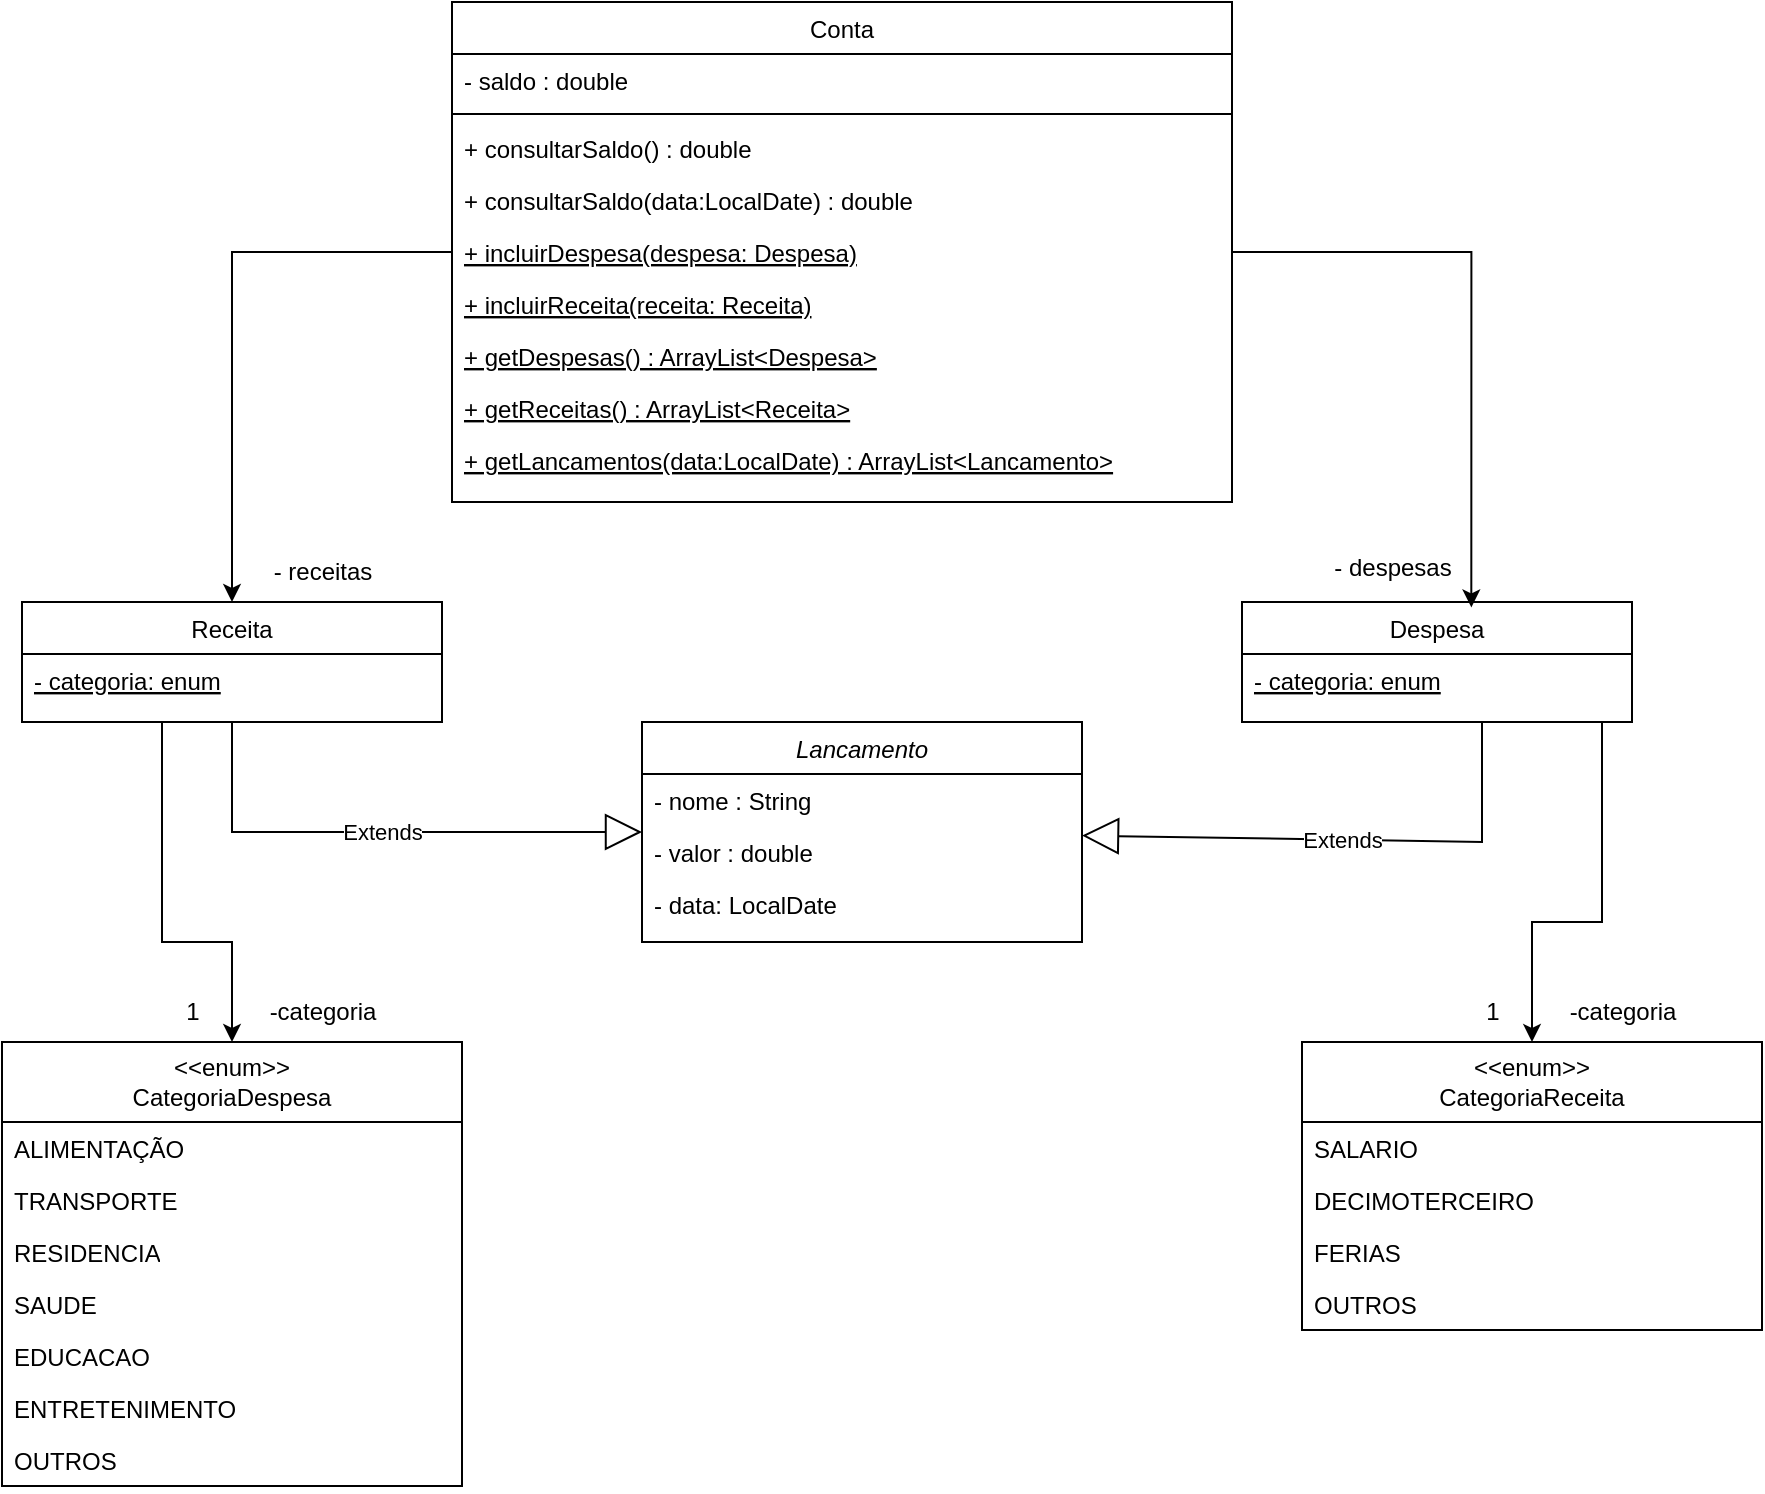 <mxfile version="22.1.3" type="github">
  <diagram id="C5RBs43oDa-KdzZeNtuy" name="Page-1">
    <mxGraphModel dx="2314" dy="820" grid="1" gridSize="10" guides="1" tooltips="1" connect="1" arrows="1" fold="1" page="1" pageScale="1" pageWidth="827" pageHeight="1169" math="0" shadow="0">
      <root>
        <mxCell id="WIyWlLk6GJQsqaUBKTNV-0" />
        <mxCell id="WIyWlLk6GJQsqaUBKTNV-1" parent="WIyWlLk6GJQsqaUBKTNV-0" />
        <mxCell id="zkfFHV4jXpPFQw0GAbJ--0" value="Lancamento" style="swimlane;fontStyle=2;align=center;verticalAlign=top;childLayout=stackLayout;horizontal=1;startSize=26;horizontalStack=0;resizeParent=1;resizeLast=0;collapsible=1;marginBottom=0;rounded=0;shadow=0;strokeWidth=1;" parent="WIyWlLk6GJQsqaUBKTNV-1" vertex="1">
          <mxGeometry x="400" y="490" width="220" height="110" as="geometry">
            <mxRectangle x="230" y="140" width="160" height="26" as="alternateBounds" />
          </mxGeometry>
        </mxCell>
        <mxCell id="zkfFHV4jXpPFQw0GAbJ--1" value="- nome : String" style="text;align=left;verticalAlign=top;spacingLeft=4;spacingRight=4;overflow=hidden;rotatable=0;points=[[0,0.5],[1,0.5]];portConstraint=eastwest;" parent="zkfFHV4jXpPFQw0GAbJ--0" vertex="1">
          <mxGeometry y="26" width="220" height="26" as="geometry" />
        </mxCell>
        <mxCell id="zkfFHV4jXpPFQw0GAbJ--3" value="- valor : double" style="text;align=left;verticalAlign=top;spacingLeft=4;spacingRight=4;overflow=hidden;rotatable=0;points=[[0,0.5],[1,0.5]];portConstraint=eastwest;rounded=0;shadow=0;html=0;" parent="zkfFHV4jXpPFQw0GAbJ--0" vertex="1">
          <mxGeometry y="52" width="220" height="26" as="geometry" />
        </mxCell>
        <mxCell id="HXGNr5RS3PfTCmucjwCu-39" value="- data: LocalDate" style="text;align=left;verticalAlign=top;spacingLeft=4;spacingRight=4;overflow=hidden;rotatable=0;points=[[0,0.5],[1,0.5]];portConstraint=eastwest;rounded=0;shadow=0;html=0;" vertex="1" parent="zkfFHV4jXpPFQw0GAbJ--0">
          <mxGeometry y="78" width="220" height="26" as="geometry" />
        </mxCell>
        <mxCell id="HXGNr5RS3PfTCmucjwCu-95" style="edgeStyle=orthogonalEdgeStyle;rounded=0;orthogonalLoop=1;jettySize=auto;html=1;entryX=0.5;entryY=0;entryDx=0;entryDy=0;" edge="1" parent="WIyWlLk6GJQsqaUBKTNV-1" source="zkfFHV4jXpPFQw0GAbJ--6" target="HXGNr5RS3PfTCmucjwCu-0">
          <mxGeometry relative="1" as="geometry">
            <Array as="points">
              <mxPoint x="160" y="600" />
              <mxPoint x="195" y="600" />
            </Array>
          </mxGeometry>
        </mxCell>
        <mxCell id="zkfFHV4jXpPFQw0GAbJ--6" value="Receita" style="swimlane;fontStyle=0;align=center;verticalAlign=top;childLayout=stackLayout;horizontal=1;startSize=26;horizontalStack=0;resizeParent=1;resizeLast=0;collapsible=1;marginBottom=0;rounded=0;shadow=0;strokeWidth=1;" parent="WIyWlLk6GJQsqaUBKTNV-1" vertex="1">
          <mxGeometry x="90" y="430" width="210" height="60" as="geometry">
            <mxRectangle x="130" y="380" width="160" height="26" as="alternateBounds" />
          </mxGeometry>
        </mxCell>
        <mxCell id="30OZMvbaAdZJWXD5E8_r-4" value="- categoria: enum" style="text;align=left;verticalAlign=top;spacingLeft=4;spacingRight=4;overflow=hidden;rotatable=0;points=[[0,0.5],[1,0.5]];portConstraint=eastwest;fontStyle=4" parent="zkfFHV4jXpPFQw0GAbJ--6" vertex="1">
          <mxGeometry y="26" width="210" height="26" as="geometry" />
        </mxCell>
        <mxCell id="HXGNr5RS3PfTCmucjwCu-93" style="edgeStyle=orthogonalEdgeStyle;rounded=0;orthogonalLoop=1;jettySize=auto;html=1;" edge="1" parent="WIyWlLk6GJQsqaUBKTNV-1" source="zkfFHV4jXpPFQw0GAbJ--13" target="HXGNr5RS3PfTCmucjwCu-4">
          <mxGeometry relative="1" as="geometry">
            <Array as="points">
              <mxPoint x="880" y="590" />
              <mxPoint x="845" y="590" />
            </Array>
          </mxGeometry>
        </mxCell>
        <mxCell id="zkfFHV4jXpPFQw0GAbJ--13" value="Despesa" style="swimlane;fontStyle=0;align=center;verticalAlign=top;childLayout=stackLayout;horizontal=1;startSize=26;horizontalStack=0;resizeParent=1;resizeLast=0;collapsible=1;marginBottom=0;rounded=0;shadow=0;strokeWidth=1;" parent="WIyWlLk6GJQsqaUBKTNV-1" vertex="1">
          <mxGeometry x="700" y="430" width="195" height="60" as="geometry">
            <mxRectangle x="340" y="380" width="170" height="26" as="alternateBounds" />
          </mxGeometry>
        </mxCell>
        <mxCell id="30OZMvbaAdZJWXD5E8_r-3" value="- categoria: enum" style="text;align=left;verticalAlign=top;spacingLeft=4;spacingRight=4;overflow=hidden;rotatable=0;points=[[0,0.5],[1,0.5]];portConstraint=eastwest;fontStyle=4" parent="zkfFHV4jXpPFQw0GAbJ--13" vertex="1">
          <mxGeometry y="26" width="195" height="26" as="geometry" />
        </mxCell>
        <mxCell id="HXGNr5RS3PfTCmucjwCu-83" style="edgeStyle=orthogonalEdgeStyle;rounded=0;orthogonalLoop=1;jettySize=auto;html=1;entryX=0.5;entryY=0;entryDx=0;entryDy=0;" edge="1" parent="WIyWlLk6GJQsqaUBKTNV-1" source="zkfFHV4jXpPFQw0GAbJ--17" target="zkfFHV4jXpPFQw0GAbJ--6">
          <mxGeometry relative="1" as="geometry" />
        </mxCell>
        <mxCell id="zkfFHV4jXpPFQw0GAbJ--17" value="Conta" style="swimlane;fontStyle=0;align=center;verticalAlign=top;childLayout=stackLayout;horizontal=1;startSize=26;horizontalStack=0;resizeParent=1;resizeLast=0;collapsible=1;marginBottom=0;rounded=0;shadow=0;strokeWidth=1;" parent="WIyWlLk6GJQsqaUBKTNV-1" vertex="1">
          <mxGeometry x="305" y="130" width="390" height="250" as="geometry">
            <mxRectangle x="550" y="140" width="160" height="26" as="alternateBounds" />
          </mxGeometry>
        </mxCell>
        <mxCell id="zkfFHV4jXpPFQw0GAbJ--20" value="- saldo : double" style="text;align=left;verticalAlign=top;spacingLeft=4;spacingRight=4;overflow=hidden;rotatable=0;points=[[0,0.5],[1,0.5]];portConstraint=eastwest;rounded=0;shadow=0;html=0;" parent="zkfFHV4jXpPFQw0GAbJ--17" vertex="1">
          <mxGeometry y="26" width="390" height="26" as="geometry" />
        </mxCell>
        <mxCell id="zkfFHV4jXpPFQw0GAbJ--23" value="" style="line;html=1;strokeWidth=1;align=left;verticalAlign=middle;spacingTop=-1;spacingLeft=3;spacingRight=3;rotatable=0;labelPosition=right;points=[];portConstraint=eastwest;" parent="zkfFHV4jXpPFQw0GAbJ--17" vertex="1">
          <mxGeometry y="52" width="390" height="8" as="geometry" />
        </mxCell>
        <mxCell id="HXGNr5RS3PfTCmucjwCu-74" value="+ consultarSaldo() : double" style="text;align=left;verticalAlign=top;spacingLeft=4;spacingRight=4;overflow=hidden;rotatable=0;points=[[0,0.5],[1,0.5]];portConstraint=eastwest;" vertex="1" parent="zkfFHV4jXpPFQw0GAbJ--17">
          <mxGeometry y="60" width="390" height="26" as="geometry" />
        </mxCell>
        <mxCell id="30OZMvbaAdZJWXD5E8_r-8" value="+ consultarSaldo(data:LocalDate) : double" style="text;align=left;verticalAlign=top;spacingLeft=4;spacingRight=4;overflow=hidden;rotatable=0;points=[[0,0.5],[1,0.5]];portConstraint=eastwest;" parent="zkfFHV4jXpPFQw0GAbJ--17" vertex="1">
          <mxGeometry y="86" width="390" height="26" as="geometry" />
        </mxCell>
        <mxCell id="HXGNr5RS3PfTCmucjwCu-34" value="+ incluirDespesa(despesa: Despesa)" style="text;align=left;verticalAlign=top;spacingLeft=4;spacingRight=4;overflow=hidden;rotatable=0;points=[[0,0.5],[1,0.5]];portConstraint=eastwest;fontStyle=4" vertex="1" parent="zkfFHV4jXpPFQw0GAbJ--17">
          <mxGeometry y="112" width="390" height="26" as="geometry" />
        </mxCell>
        <mxCell id="30OZMvbaAdZJWXD5E8_r-11" value="+ incluirReceita(receita: Receita)" style="text;align=left;verticalAlign=top;spacingLeft=4;spacingRight=4;overflow=hidden;rotatable=0;points=[[0,0.5],[1,0.5]];portConstraint=eastwest;fontStyle=4" parent="zkfFHV4jXpPFQw0GAbJ--17" vertex="1">
          <mxGeometry y="138" width="390" height="26" as="geometry" />
        </mxCell>
        <mxCell id="30OZMvbaAdZJWXD5E8_r-12" value="+ getDespesas() : ArrayList&lt;Despesa&gt;" style="text;align=left;verticalAlign=top;spacingLeft=4;spacingRight=4;overflow=hidden;rotatable=0;points=[[0,0.5],[1,0.5]];portConstraint=eastwest;fontStyle=4" parent="zkfFHV4jXpPFQw0GAbJ--17" vertex="1">
          <mxGeometry y="164" width="390" height="26" as="geometry" />
        </mxCell>
        <mxCell id="HXGNr5RS3PfTCmucjwCu-36" value="+ getReceitas() : ArrayList&lt;Receita&gt;" style="text;align=left;verticalAlign=top;spacingLeft=4;spacingRight=4;overflow=hidden;rotatable=0;points=[[0,0.5],[1,0.5]];portConstraint=eastwest;fontStyle=4" vertex="1" parent="zkfFHV4jXpPFQw0GAbJ--17">
          <mxGeometry y="190" width="390" height="26" as="geometry" />
        </mxCell>
        <mxCell id="zkfFHV4jXpPFQw0GAbJ--10" value="+ getLancamentos(data:LocalDate) : ArrayList&lt;Lancamento&gt;" style="text;align=left;verticalAlign=top;spacingLeft=4;spacingRight=4;overflow=hidden;rotatable=0;points=[[0,0.5],[1,0.5]];portConstraint=eastwest;fontStyle=4" parent="zkfFHV4jXpPFQw0GAbJ--17" vertex="1">
          <mxGeometry y="216" width="390" height="26" as="geometry" />
        </mxCell>
        <mxCell id="HXGNr5RS3PfTCmucjwCu-0" value="&lt;div&gt;&amp;lt;&amp;lt;enum&amp;gt;&amp;gt;&lt;/div&gt;&lt;div&gt;CategoriaDespesa&lt;br&gt;&lt;/div&gt;" style="swimlane;fontStyle=0;childLayout=stackLayout;horizontal=1;startSize=40;fillColor=none;horizontalStack=0;resizeParent=1;resizeParentMax=0;resizeLast=0;collapsible=1;marginBottom=0;whiteSpace=wrap;html=1;" vertex="1" parent="WIyWlLk6GJQsqaUBKTNV-1">
          <mxGeometry x="80" y="650" width="230" height="222" as="geometry" />
        </mxCell>
        <mxCell id="HXGNr5RS3PfTCmucjwCu-1" value="ALIMENTAÇÃO" style="text;strokeColor=none;fillColor=none;align=left;verticalAlign=top;spacingLeft=4;spacingRight=4;overflow=hidden;rotatable=0;points=[[0,0.5],[1,0.5]];portConstraint=eastwest;whiteSpace=wrap;html=1;" vertex="1" parent="HXGNr5RS3PfTCmucjwCu-0">
          <mxGeometry y="40" width="230" height="26" as="geometry" />
        </mxCell>
        <mxCell id="HXGNr5RS3PfTCmucjwCu-2" value="TRANSPORTE" style="text;strokeColor=none;fillColor=none;align=left;verticalAlign=top;spacingLeft=4;spacingRight=4;overflow=hidden;rotatable=0;points=[[0,0.5],[1,0.5]];portConstraint=eastwest;whiteSpace=wrap;html=1;" vertex="1" parent="HXGNr5RS3PfTCmucjwCu-0">
          <mxGeometry y="66" width="230" height="26" as="geometry" />
        </mxCell>
        <mxCell id="HXGNr5RS3PfTCmucjwCu-9" value="RESIDENCIA" style="text;strokeColor=none;fillColor=none;align=left;verticalAlign=top;spacingLeft=4;spacingRight=4;overflow=hidden;rotatable=0;points=[[0,0.5],[1,0.5]];portConstraint=eastwest;whiteSpace=wrap;html=1;" vertex="1" parent="HXGNr5RS3PfTCmucjwCu-0">
          <mxGeometry y="92" width="230" height="26" as="geometry" />
        </mxCell>
        <mxCell id="HXGNr5RS3PfTCmucjwCu-10" value="SAUDE" style="text;strokeColor=none;fillColor=none;align=left;verticalAlign=top;spacingLeft=4;spacingRight=4;overflow=hidden;rotatable=0;points=[[0,0.5],[1,0.5]];portConstraint=eastwest;whiteSpace=wrap;html=1;" vertex="1" parent="HXGNr5RS3PfTCmucjwCu-0">
          <mxGeometry y="118" width="230" height="26" as="geometry" />
        </mxCell>
        <mxCell id="HXGNr5RS3PfTCmucjwCu-11" value="EDUCACAO" style="text;strokeColor=none;fillColor=none;align=left;verticalAlign=top;spacingLeft=4;spacingRight=4;overflow=hidden;rotatable=0;points=[[0,0.5],[1,0.5]];portConstraint=eastwest;whiteSpace=wrap;html=1;" vertex="1" parent="HXGNr5RS3PfTCmucjwCu-0">
          <mxGeometry y="144" width="230" height="26" as="geometry" />
        </mxCell>
        <mxCell id="HXGNr5RS3PfTCmucjwCu-12" value="ENTRETENIMENTO" style="text;strokeColor=none;fillColor=none;align=left;verticalAlign=top;spacingLeft=4;spacingRight=4;overflow=hidden;rotatable=0;points=[[0,0.5],[1,0.5]];portConstraint=eastwest;whiteSpace=wrap;html=1;" vertex="1" parent="HXGNr5RS3PfTCmucjwCu-0">
          <mxGeometry y="170" width="230" height="26" as="geometry" />
        </mxCell>
        <mxCell id="HXGNr5RS3PfTCmucjwCu-3" value="OUTROS" style="text;strokeColor=none;fillColor=none;align=left;verticalAlign=top;spacingLeft=4;spacingRight=4;overflow=hidden;rotatable=0;points=[[0,0.5],[1,0.5]];portConstraint=eastwest;whiteSpace=wrap;html=1;" vertex="1" parent="HXGNr5RS3PfTCmucjwCu-0">
          <mxGeometry y="196" width="230" height="26" as="geometry" />
        </mxCell>
        <mxCell id="HXGNr5RS3PfTCmucjwCu-4" value="&lt;div&gt;&amp;lt;&amp;lt;enum&amp;gt;&amp;gt;&lt;/div&gt;&lt;div&gt;CategoriaReceita&lt;br&gt;&lt;/div&gt;" style="swimlane;fontStyle=0;childLayout=stackLayout;horizontal=1;startSize=40;fillColor=none;horizontalStack=0;resizeParent=1;resizeParentMax=0;resizeLast=0;collapsible=1;marginBottom=0;whiteSpace=wrap;html=1;" vertex="1" parent="WIyWlLk6GJQsqaUBKTNV-1">
          <mxGeometry x="730" y="650" width="230" height="144" as="geometry" />
        </mxCell>
        <mxCell id="HXGNr5RS3PfTCmucjwCu-5" value="SALARIO" style="text;strokeColor=none;fillColor=none;align=left;verticalAlign=top;spacingLeft=4;spacingRight=4;overflow=hidden;rotatable=0;points=[[0,0.5],[1,0.5]];portConstraint=eastwest;whiteSpace=wrap;html=1;" vertex="1" parent="HXGNr5RS3PfTCmucjwCu-4">
          <mxGeometry y="40" width="230" height="26" as="geometry" />
        </mxCell>
        <mxCell id="HXGNr5RS3PfTCmucjwCu-6" value="DECIMOTERCEIRO" style="text;strokeColor=none;fillColor=none;align=left;verticalAlign=top;spacingLeft=4;spacingRight=4;overflow=hidden;rotatable=0;points=[[0,0.5],[1,0.5]];portConstraint=eastwest;whiteSpace=wrap;html=1;" vertex="1" parent="HXGNr5RS3PfTCmucjwCu-4">
          <mxGeometry y="66" width="230" height="26" as="geometry" />
        </mxCell>
        <mxCell id="HXGNr5RS3PfTCmucjwCu-7" value="FERIAS" style="text;strokeColor=none;fillColor=none;align=left;verticalAlign=top;spacingLeft=4;spacingRight=4;overflow=hidden;rotatable=0;points=[[0,0.5],[1,0.5]];portConstraint=eastwest;whiteSpace=wrap;html=1;" vertex="1" parent="HXGNr5RS3PfTCmucjwCu-4">
          <mxGeometry y="92" width="230" height="26" as="geometry" />
        </mxCell>
        <mxCell id="HXGNr5RS3PfTCmucjwCu-8" value="OUTROS" style="text;strokeColor=none;fillColor=none;align=left;verticalAlign=top;spacingLeft=4;spacingRight=4;overflow=hidden;rotatable=0;points=[[0,0.5],[1,0.5]];portConstraint=eastwest;whiteSpace=wrap;html=1;" vertex="1" parent="HXGNr5RS3PfTCmucjwCu-4">
          <mxGeometry y="118" width="230" height="26" as="geometry" />
        </mxCell>
        <mxCell id="HXGNr5RS3PfTCmucjwCu-84" style="edgeStyle=orthogonalEdgeStyle;rounded=0;orthogonalLoop=1;jettySize=auto;html=1;entryX=0.588;entryY=0.045;entryDx=0;entryDy=0;entryPerimeter=0;" edge="1" parent="WIyWlLk6GJQsqaUBKTNV-1" source="zkfFHV4jXpPFQw0GAbJ--17" target="zkfFHV4jXpPFQw0GAbJ--13">
          <mxGeometry relative="1" as="geometry" />
        </mxCell>
        <mxCell id="HXGNr5RS3PfTCmucjwCu-89" value="Extends" style="endArrow=block;endSize=16;endFill=0;html=1;rounded=0;" edge="1" parent="WIyWlLk6GJQsqaUBKTNV-1" source="zkfFHV4jXpPFQw0GAbJ--6" target="zkfFHV4jXpPFQw0GAbJ--0">
          <mxGeometry width="160" relative="1" as="geometry">
            <mxPoint x="220" y="570.07" as="sourcePoint" />
            <mxPoint x="380" y="570" as="targetPoint" />
            <Array as="points">
              <mxPoint x="195" y="545" />
            </Array>
          </mxGeometry>
        </mxCell>
        <mxCell id="HXGNr5RS3PfTCmucjwCu-91" value="Extends" style="endArrow=block;endSize=16;endFill=0;html=1;rounded=0;" edge="1" parent="WIyWlLk6GJQsqaUBKTNV-1" target="zkfFHV4jXpPFQw0GAbJ--0">
          <mxGeometry width="160" relative="1" as="geometry">
            <mxPoint x="820" y="490" as="sourcePoint" />
            <mxPoint x="830" y="550" as="targetPoint" />
            <Array as="points">
              <mxPoint x="820" y="550" />
            </Array>
          </mxGeometry>
        </mxCell>
        <mxCell id="HXGNr5RS3PfTCmucjwCu-96" value="1" style="text;html=1;align=center;verticalAlign=middle;resizable=0;points=[];autosize=1;strokeColor=none;fillColor=none;" vertex="1" parent="WIyWlLk6GJQsqaUBKTNV-1">
          <mxGeometry x="810" y="620" width="30" height="30" as="geometry" />
        </mxCell>
        <mxCell id="HXGNr5RS3PfTCmucjwCu-97" value="-categoria" style="text;html=1;align=center;verticalAlign=middle;resizable=0;points=[];autosize=1;strokeColor=none;fillColor=none;" vertex="1" parent="WIyWlLk6GJQsqaUBKTNV-1">
          <mxGeometry x="850" y="620" width="80" height="30" as="geometry" />
        </mxCell>
        <mxCell id="HXGNr5RS3PfTCmucjwCu-98" value="-categoria" style="text;html=1;align=center;verticalAlign=middle;resizable=0;points=[];autosize=1;strokeColor=none;fillColor=none;" vertex="1" parent="WIyWlLk6GJQsqaUBKTNV-1">
          <mxGeometry x="200" y="620" width="80" height="30" as="geometry" />
        </mxCell>
        <mxCell id="HXGNr5RS3PfTCmucjwCu-99" value="1" style="text;html=1;align=center;verticalAlign=middle;resizable=0;points=[];autosize=1;strokeColor=none;fillColor=none;" vertex="1" parent="WIyWlLk6GJQsqaUBKTNV-1">
          <mxGeometry x="160" y="620" width="30" height="30" as="geometry" />
        </mxCell>
        <mxCell id="HXGNr5RS3PfTCmucjwCu-100" value="- receitas" style="text;html=1;align=center;verticalAlign=middle;resizable=0;points=[];autosize=1;strokeColor=none;fillColor=none;" vertex="1" parent="WIyWlLk6GJQsqaUBKTNV-1">
          <mxGeometry x="205" y="400" width="70" height="30" as="geometry" />
        </mxCell>
        <mxCell id="HXGNr5RS3PfTCmucjwCu-101" value="- despesas" style="text;html=1;align=center;verticalAlign=middle;resizable=0;points=[];autosize=1;strokeColor=none;fillColor=none;" vertex="1" parent="WIyWlLk6GJQsqaUBKTNV-1">
          <mxGeometry x="730" y="398" width="90" height="30" as="geometry" />
        </mxCell>
      </root>
    </mxGraphModel>
  </diagram>
</mxfile>
